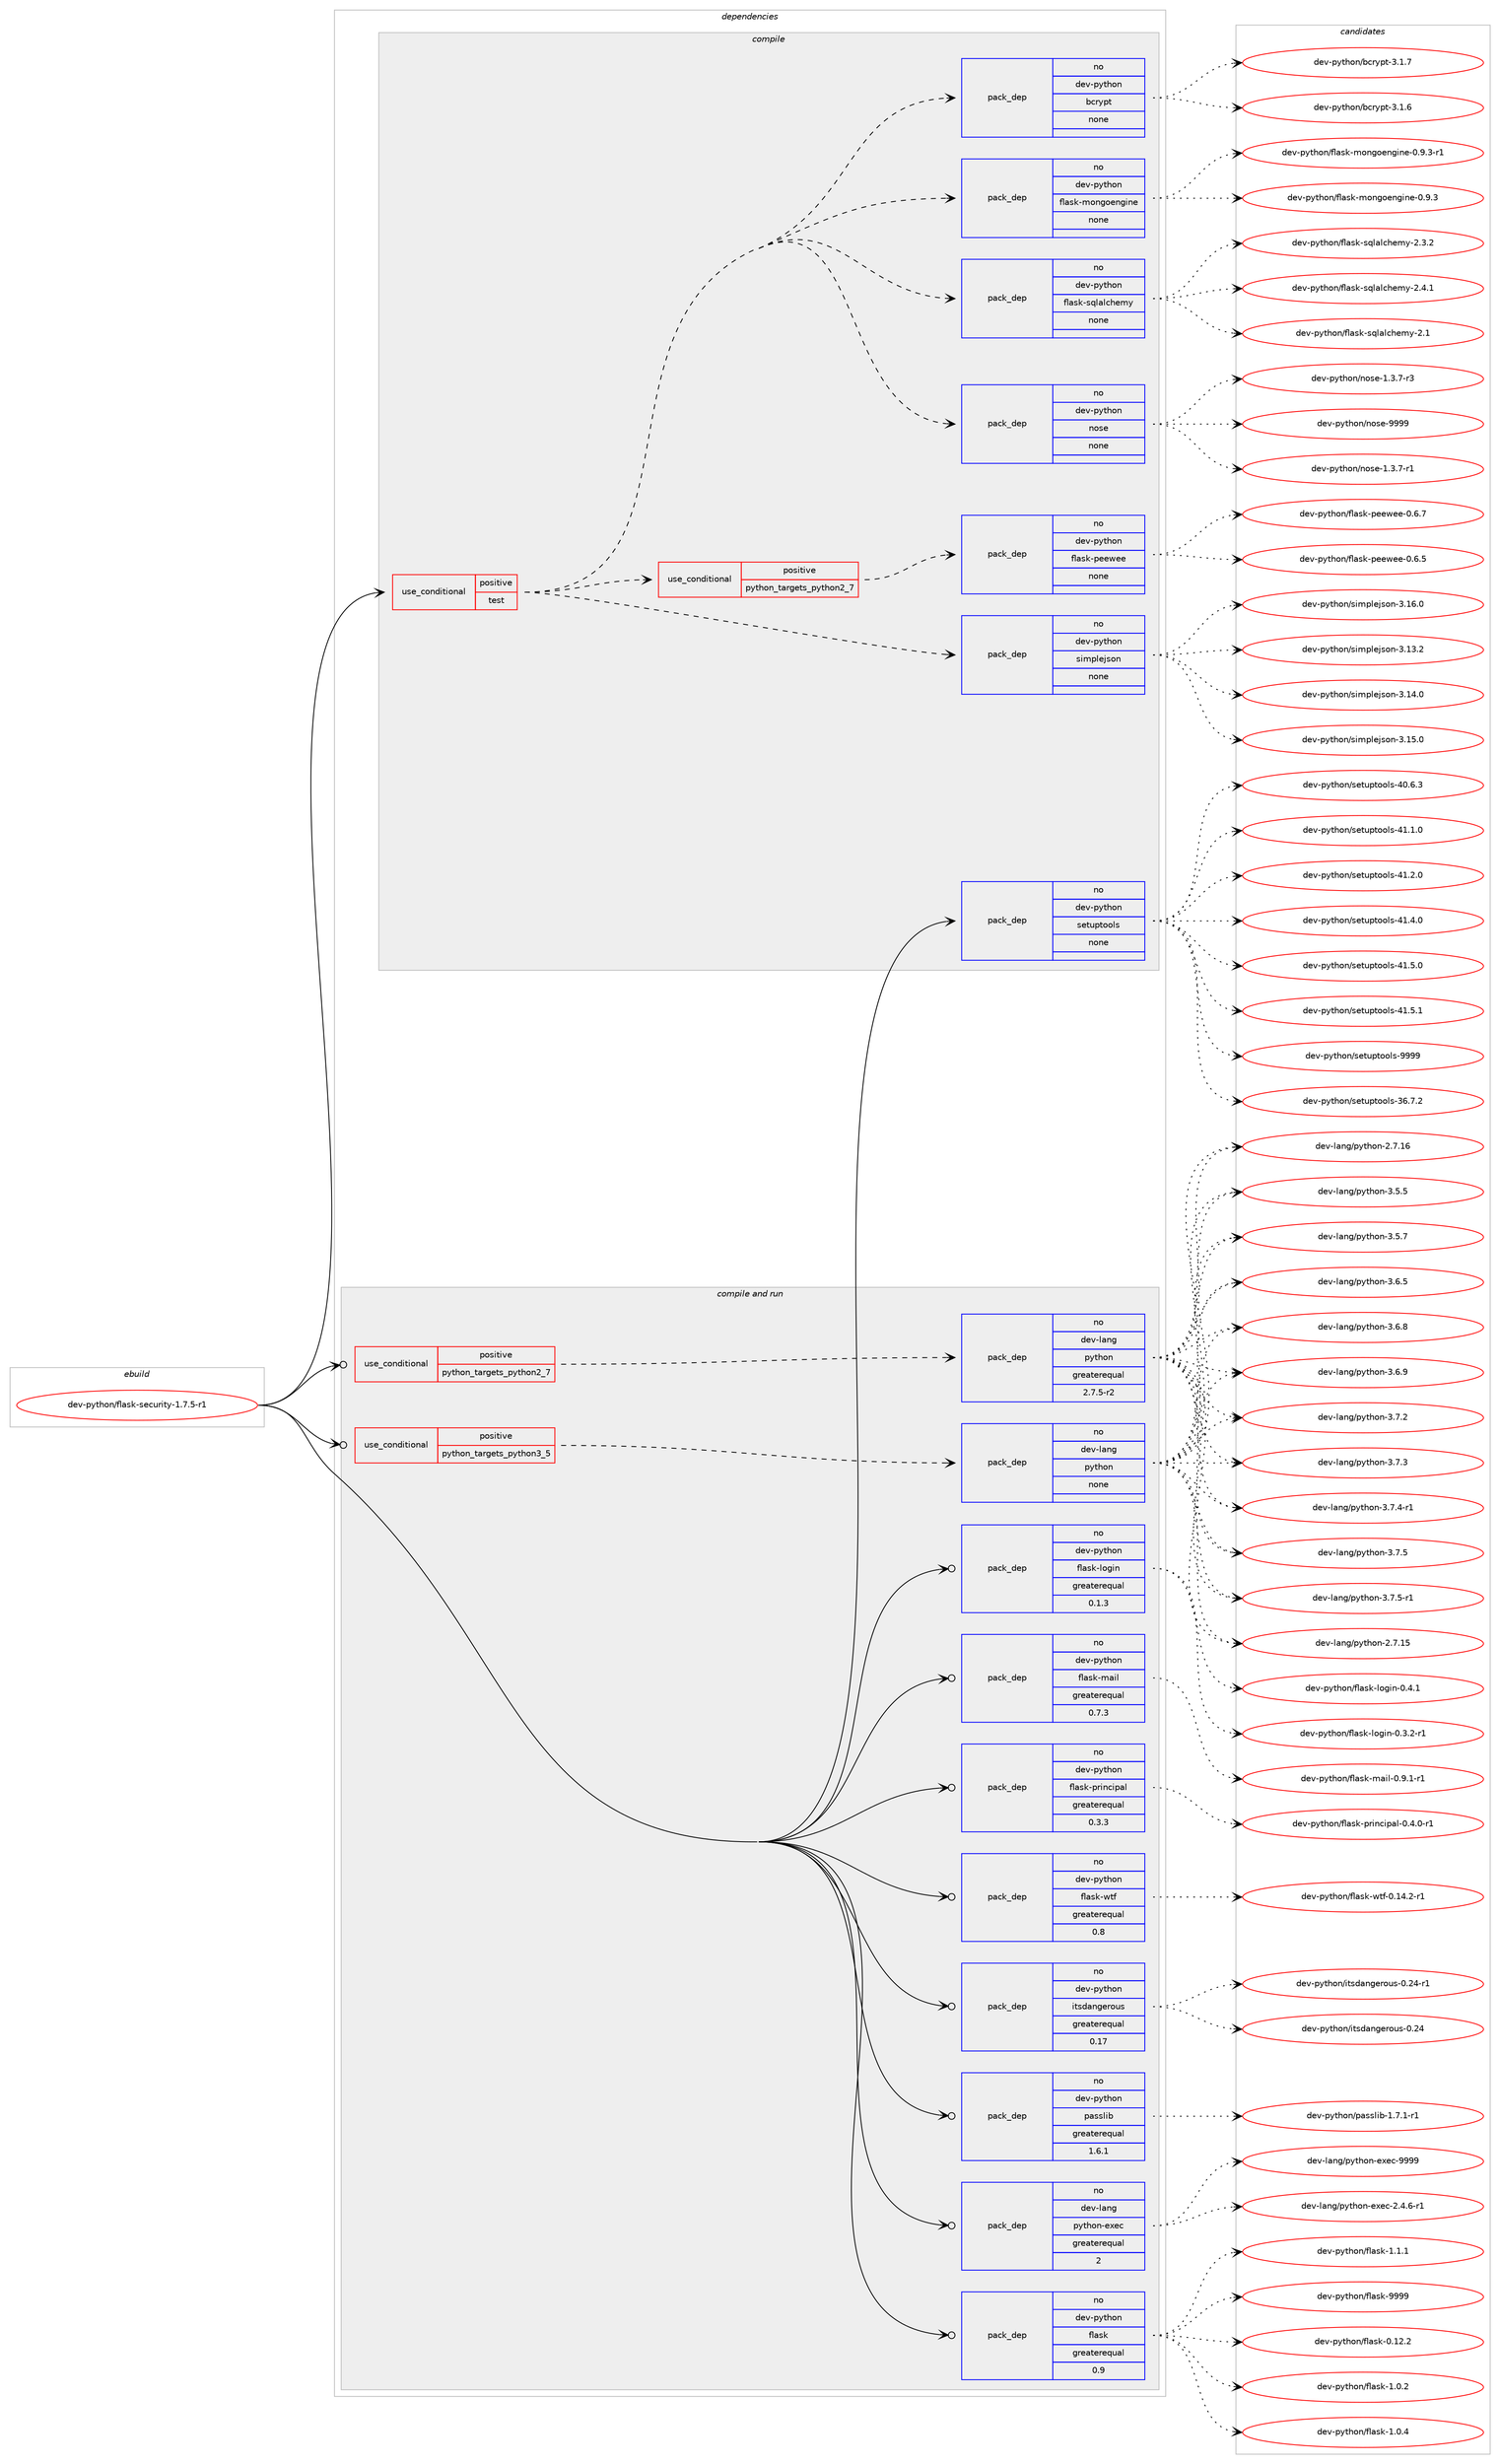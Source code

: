 digraph prolog {

# *************
# Graph options
# *************

newrank=true;
concentrate=true;
compound=true;
graph [rankdir=LR,fontname=Helvetica,fontsize=10,ranksep=1.5];#, ranksep=2.5, nodesep=0.2];
edge  [arrowhead=vee];
node  [fontname=Helvetica,fontsize=10];

# **********
# The ebuild
# **********

subgraph cluster_leftcol {
color=gray;
rank=same;
label=<<i>ebuild</i>>;
id [label="dev-python/flask-security-1.7.5-r1", color=red, width=4, href="../dev-python/flask-security-1.7.5-r1.svg"];
}

# ****************
# The dependencies
# ****************

subgraph cluster_midcol {
color=gray;
label=<<i>dependencies</i>>;
subgraph cluster_compile {
fillcolor="#eeeeee";
style=filled;
label=<<i>compile</i>>;
subgraph cond139611 {
dependency605387 [label=<<TABLE BORDER="0" CELLBORDER="1" CELLSPACING="0" CELLPADDING="4"><TR><TD ROWSPAN="3" CELLPADDING="10">use_conditional</TD></TR><TR><TD>positive</TD></TR><TR><TD>test</TD></TR></TABLE>>, shape=none, color=red];
subgraph pack453979 {
dependency605388 [label=<<TABLE BORDER="0" CELLBORDER="1" CELLSPACING="0" CELLPADDING="4" WIDTH="220"><TR><TD ROWSPAN="6" CELLPADDING="30">pack_dep</TD></TR><TR><TD WIDTH="110">no</TD></TR><TR><TD>dev-python</TD></TR><TR><TD>nose</TD></TR><TR><TD>none</TD></TR><TR><TD></TD></TR></TABLE>>, shape=none, color=blue];
}
dependency605387:e -> dependency605388:w [weight=20,style="dashed",arrowhead="vee"];
subgraph pack453980 {
dependency605389 [label=<<TABLE BORDER="0" CELLBORDER="1" CELLSPACING="0" CELLPADDING="4" WIDTH="220"><TR><TD ROWSPAN="6" CELLPADDING="30">pack_dep</TD></TR><TR><TD WIDTH="110">no</TD></TR><TR><TD>dev-python</TD></TR><TR><TD>flask-sqlalchemy</TD></TR><TR><TD>none</TD></TR><TR><TD></TD></TR></TABLE>>, shape=none, color=blue];
}
dependency605387:e -> dependency605389:w [weight=20,style="dashed",arrowhead="vee"];
subgraph pack453981 {
dependency605390 [label=<<TABLE BORDER="0" CELLBORDER="1" CELLSPACING="0" CELLPADDING="4" WIDTH="220"><TR><TD ROWSPAN="6" CELLPADDING="30">pack_dep</TD></TR><TR><TD WIDTH="110">no</TD></TR><TR><TD>dev-python</TD></TR><TR><TD>flask-mongoengine</TD></TR><TR><TD>none</TD></TR><TR><TD></TD></TR></TABLE>>, shape=none, color=blue];
}
dependency605387:e -> dependency605390:w [weight=20,style="dashed",arrowhead="vee"];
subgraph pack453982 {
dependency605391 [label=<<TABLE BORDER="0" CELLBORDER="1" CELLSPACING="0" CELLPADDING="4" WIDTH="220"><TR><TD ROWSPAN="6" CELLPADDING="30">pack_dep</TD></TR><TR><TD WIDTH="110">no</TD></TR><TR><TD>dev-python</TD></TR><TR><TD>bcrypt</TD></TR><TR><TD>none</TD></TR><TR><TD></TD></TR></TABLE>>, shape=none, color=blue];
}
dependency605387:e -> dependency605391:w [weight=20,style="dashed",arrowhead="vee"];
subgraph pack453983 {
dependency605392 [label=<<TABLE BORDER="0" CELLBORDER="1" CELLSPACING="0" CELLPADDING="4" WIDTH="220"><TR><TD ROWSPAN="6" CELLPADDING="30">pack_dep</TD></TR><TR><TD WIDTH="110">no</TD></TR><TR><TD>dev-python</TD></TR><TR><TD>simplejson</TD></TR><TR><TD>none</TD></TR><TR><TD></TD></TR></TABLE>>, shape=none, color=blue];
}
dependency605387:e -> dependency605392:w [weight=20,style="dashed",arrowhead="vee"];
subgraph cond139612 {
dependency605393 [label=<<TABLE BORDER="0" CELLBORDER="1" CELLSPACING="0" CELLPADDING="4"><TR><TD ROWSPAN="3" CELLPADDING="10">use_conditional</TD></TR><TR><TD>positive</TD></TR><TR><TD>python_targets_python2_7</TD></TR></TABLE>>, shape=none, color=red];
subgraph pack453984 {
dependency605394 [label=<<TABLE BORDER="0" CELLBORDER="1" CELLSPACING="0" CELLPADDING="4" WIDTH="220"><TR><TD ROWSPAN="6" CELLPADDING="30">pack_dep</TD></TR><TR><TD WIDTH="110">no</TD></TR><TR><TD>dev-python</TD></TR><TR><TD>flask-peewee</TD></TR><TR><TD>none</TD></TR><TR><TD></TD></TR></TABLE>>, shape=none, color=blue];
}
dependency605393:e -> dependency605394:w [weight=20,style="dashed",arrowhead="vee"];
}
dependency605387:e -> dependency605393:w [weight=20,style="dashed",arrowhead="vee"];
}
id:e -> dependency605387:w [weight=20,style="solid",arrowhead="vee"];
subgraph pack453985 {
dependency605395 [label=<<TABLE BORDER="0" CELLBORDER="1" CELLSPACING="0" CELLPADDING="4" WIDTH="220"><TR><TD ROWSPAN="6" CELLPADDING="30">pack_dep</TD></TR><TR><TD WIDTH="110">no</TD></TR><TR><TD>dev-python</TD></TR><TR><TD>setuptools</TD></TR><TR><TD>none</TD></TR><TR><TD></TD></TR></TABLE>>, shape=none, color=blue];
}
id:e -> dependency605395:w [weight=20,style="solid",arrowhead="vee"];
}
subgraph cluster_compileandrun {
fillcolor="#eeeeee";
style=filled;
label=<<i>compile and run</i>>;
subgraph cond139613 {
dependency605396 [label=<<TABLE BORDER="0" CELLBORDER="1" CELLSPACING="0" CELLPADDING="4"><TR><TD ROWSPAN="3" CELLPADDING="10">use_conditional</TD></TR><TR><TD>positive</TD></TR><TR><TD>python_targets_python2_7</TD></TR></TABLE>>, shape=none, color=red];
subgraph pack453986 {
dependency605397 [label=<<TABLE BORDER="0" CELLBORDER="1" CELLSPACING="0" CELLPADDING="4" WIDTH="220"><TR><TD ROWSPAN="6" CELLPADDING="30">pack_dep</TD></TR><TR><TD WIDTH="110">no</TD></TR><TR><TD>dev-lang</TD></TR><TR><TD>python</TD></TR><TR><TD>greaterequal</TD></TR><TR><TD>2.7.5-r2</TD></TR></TABLE>>, shape=none, color=blue];
}
dependency605396:e -> dependency605397:w [weight=20,style="dashed",arrowhead="vee"];
}
id:e -> dependency605396:w [weight=20,style="solid",arrowhead="odotvee"];
subgraph cond139614 {
dependency605398 [label=<<TABLE BORDER="0" CELLBORDER="1" CELLSPACING="0" CELLPADDING="4"><TR><TD ROWSPAN="3" CELLPADDING="10">use_conditional</TD></TR><TR><TD>positive</TD></TR><TR><TD>python_targets_python3_5</TD></TR></TABLE>>, shape=none, color=red];
subgraph pack453987 {
dependency605399 [label=<<TABLE BORDER="0" CELLBORDER="1" CELLSPACING="0" CELLPADDING="4" WIDTH="220"><TR><TD ROWSPAN="6" CELLPADDING="30">pack_dep</TD></TR><TR><TD WIDTH="110">no</TD></TR><TR><TD>dev-lang</TD></TR><TR><TD>python</TD></TR><TR><TD>none</TD></TR><TR><TD></TD></TR></TABLE>>, shape=none, color=blue];
}
dependency605398:e -> dependency605399:w [weight=20,style="dashed",arrowhead="vee"];
}
id:e -> dependency605398:w [weight=20,style="solid",arrowhead="odotvee"];
subgraph pack453988 {
dependency605400 [label=<<TABLE BORDER="0" CELLBORDER="1" CELLSPACING="0" CELLPADDING="4" WIDTH="220"><TR><TD ROWSPAN="6" CELLPADDING="30">pack_dep</TD></TR><TR><TD WIDTH="110">no</TD></TR><TR><TD>dev-lang</TD></TR><TR><TD>python-exec</TD></TR><TR><TD>greaterequal</TD></TR><TR><TD>2</TD></TR></TABLE>>, shape=none, color=blue];
}
id:e -> dependency605400:w [weight=20,style="solid",arrowhead="odotvee"];
subgraph pack453989 {
dependency605401 [label=<<TABLE BORDER="0" CELLBORDER="1" CELLSPACING="0" CELLPADDING="4" WIDTH="220"><TR><TD ROWSPAN="6" CELLPADDING="30">pack_dep</TD></TR><TR><TD WIDTH="110">no</TD></TR><TR><TD>dev-python</TD></TR><TR><TD>flask</TD></TR><TR><TD>greaterequal</TD></TR><TR><TD>0.9</TD></TR></TABLE>>, shape=none, color=blue];
}
id:e -> dependency605401:w [weight=20,style="solid",arrowhead="odotvee"];
subgraph pack453990 {
dependency605402 [label=<<TABLE BORDER="0" CELLBORDER="1" CELLSPACING="0" CELLPADDING="4" WIDTH="220"><TR><TD ROWSPAN="6" CELLPADDING="30">pack_dep</TD></TR><TR><TD WIDTH="110">no</TD></TR><TR><TD>dev-python</TD></TR><TR><TD>flask-login</TD></TR><TR><TD>greaterequal</TD></TR><TR><TD>0.1.3</TD></TR></TABLE>>, shape=none, color=blue];
}
id:e -> dependency605402:w [weight=20,style="solid",arrowhead="odotvee"];
subgraph pack453991 {
dependency605403 [label=<<TABLE BORDER="0" CELLBORDER="1" CELLSPACING="0" CELLPADDING="4" WIDTH="220"><TR><TD ROWSPAN="6" CELLPADDING="30">pack_dep</TD></TR><TR><TD WIDTH="110">no</TD></TR><TR><TD>dev-python</TD></TR><TR><TD>flask-mail</TD></TR><TR><TD>greaterequal</TD></TR><TR><TD>0.7.3</TD></TR></TABLE>>, shape=none, color=blue];
}
id:e -> dependency605403:w [weight=20,style="solid",arrowhead="odotvee"];
subgraph pack453992 {
dependency605404 [label=<<TABLE BORDER="0" CELLBORDER="1" CELLSPACING="0" CELLPADDING="4" WIDTH="220"><TR><TD ROWSPAN="6" CELLPADDING="30">pack_dep</TD></TR><TR><TD WIDTH="110">no</TD></TR><TR><TD>dev-python</TD></TR><TR><TD>flask-principal</TD></TR><TR><TD>greaterequal</TD></TR><TR><TD>0.3.3</TD></TR></TABLE>>, shape=none, color=blue];
}
id:e -> dependency605404:w [weight=20,style="solid",arrowhead="odotvee"];
subgraph pack453993 {
dependency605405 [label=<<TABLE BORDER="0" CELLBORDER="1" CELLSPACING="0" CELLPADDING="4" WIDTH="220"><TR><TD ROWSPAN="6" CELLPADDING="30">pack_dep</TD></TR><TR><TD WIDTH="110">no</TD></TR><TR><TD>dev-python</TD></TR><TR><TD>flask-wtf</TD></TR><TR><TD>greaterequal</TD></TR><TR><TD>0.8</TD></TR></TABLE>>, shape=none, color=blue];
}
id:e -> dependency605405:w [weight=20,style="solid",arrowhead="odotvee"];
subgraph pack453994 {
dependency605406 [label=<<TABLE BORDER="0" CELLBORDER="1" CELLSPACING="0" CELLPADDING="4" WIDTH="220"><TR><TD ROWSPAN="6" CELLPADDING="30">pack_dep</TD></TR><TR><TD WIDTH="110">no</TD></TR><TR><TD>dev-python</TD></TR><TR><TD>itsdangerous</TD></TR><TR><TD>greaterequal</TD></TR><TR><TD>0.17</TD></TR></TABLE>>, shape=none, color=blue];
}
id:e -> dependency605406:w [weight=20,style="solid",arrowhead="odotvee"];
subgraph pack453995 {
dependency605407 [label=<<TABLE BORDER="0" CELLBORDER="1" CELLSPACING="0" CELLPADDING="4" WIDTH="220"><TR><TD ROWSPAN="6" CELLPADDING="30">pack_dep</TD></TR><TR><TD WIDTH="110">no</TD></TR><TR><TD>dev-python</TD></TR><TR><TD>passlib</TD></TR><TR><TD>greaterequal</TD></TR><TR><TD>1.6.1</TD></TR></TABLE>>, shape=none, color=blue];
}
id:e -> dependency605407:w [weight=20,style="solid",arrowhead="odotvee"];
}
subgraph cluster_run {
fillcolor="#eeeeee";
style=filled;
label=<<i>run</i>>;
}
}

# **************
# The candidates
# **************

subgraph cluster_choices {
rank=same;
color=gray;
label=<<i>candidates</i>>;

subgraph choice453979 {
color=black;
nodesep=1;
choice10010111845112121116104111110471101111151014549465146554511449 [label="dev-python/nose-1.3.7-r1", color=red, width=4,href="../dev-python/nose-1.3.7-r1.svg"];
choice10010111845112121116104111110471101111151014549465146554511451 [label="dev-python/nose-1.3.7-r3", color=red, width=4,href="../dev-python/nose-1.3.7-r3.svg"];
choice10010111845112121116104111110471101111151014557575757 [label="dev-python/nose-9999", color=red, width=4,href="../dev-python/nose-9999.svg"];
dependency605388:e -> choice10010111845112121116104111110471101111151014549465146554511449:w [style=dotted,weight="100"];
dependency605388:e -> choice10010111845112121116104111110471101111151014549465146554511451:w [style=dotted,weight="100"];
dependency605388:e -> choice10010111845112121116104111110471101111151014557575757:w [style=dotted,weight="100"];
}
subgraph choice453980 {
color=black;
nodesep=1;
choice10010111845112121116104111110471021089711510745115113108971089910410110912145504649 [label="dev-python/flask-sqlalchemy-2.1", color=red, width=4,href="../dev-python/flask-sqlalchemy-2.1.svg"];
choice100101118451121211161041111104710210897115107451151131089710899104101109121455046514650 [label="dev-python/flask-sqlalchemy-2.3.2", color=red, width=4,href="../dev-python/flask-sqlalchemy-2.3.2.svg"];
choice100101118451121211161041111104710210897115107451151131089710899104101109121455046524649 [label="dev-python/flask-sqlalchemy-2.4.1", color=red, width=4,href="../dev-python/flask-sqlalchemy-2.4.1.svg"];
dependency605389:e -> choice10010111845112121116104111110471021089711510745115113108971089910410110912145504649:w [style=dotted,weight="100"];
dependency605389:e -> choice100101118451121211161041111104710210897115107451151131089710899104101109121455046514650:w [style=dotted,weight="100"];
dependency605389:e -> choice100101118451121211161041111104710210897115107451151131089710899104101109121455046524649:w [style=dotted,weight="100"];
}
subgraph choice453981 {
color=black;
nodesep=1;
choice10010111845112121116104111110471021089711510745109111110103111101110103105110101454846574651 [label="dev-python/flask-mongoengine-0.9.3", color=red, width=4,href="../dev-python/flask-mongoengine-0.9.3.svg"];
choice100101118451121211161041111104710210897115107451091111101031111011101031051101014548465746514511449 [label="dev-python/flask-mongoengine-0.9.3-r1", color=red, width=4,href="../dev-python/flask-mongoengine-0.9.3-r1.svg"];
dependency605390:e -> choice10010111845112121116104111110471021089711510745109111110103111101110103105110101454846574651:w [style=dotted,weight="100"];
dependency605390:e -> choice100101118451121211161041111104710210897115107451091111101031111011101031051101014548465746514511449:w [style=dotted,weight="100"];
}
subgraph choice453982 {
color=black;
nodesep=1;
choice10010111845112121116104111110479899114121112116455146494654 [label="dev-python/bcrypt-3.1.6", color=red, width=4,href="../dev-python/bcrypt-3.1.6.svg"];
choice10010111845112121116104111110479899114121112116455146494655 [label="dev-python/bcrypt-3.1.7", color=red, width=4,href="../dev-python/bcrypt-3.1.7.svg"];
dependency605391:e -> choice10010111845112121116104111110479899114121112116455146494654:w [style=dotted,weight="100"];
dependency605391:e -> choice10010111845112121116104111110479899114121112116455146494655:w [style=dotted,weight="100"];
}
subgraph choice453983 {
color=black;
nodesep=1;
choice100101118451121211161041111104711510510911210810110611511111045514649514650 [label="dev-python/simplejson-3.13.2", color=red, width=4,href="../dev-python/simplejson-3.13.2.svg"];
choice100101118451121211161041111104711510510911210810110611511111045514649524648 [label="dev-python/simplejson-3.14.0", color=red, width=4,href="../dev-python/simplejson-3.14.0.svg"];
choice100101118451121211161041111104711510510911210810110611511111045514649534648 [label="dev-python/simplejson-3.15.0", color=red, width=4,href="../dev-python/simplejson-3.15.0.svg"];
choice100101118451121211161041111104711510510911210810110611511111045514649544648 [label="dev-python/simplejson-3.16.0", color=red, width=4,href="../dev-python/simplejson-3.16.0.svg"];
dependency605392:e -> choice100101118451121211161041111104711510510911210810110611511111045514649514650:w [style=dotted,weight="100"];
dependency605392:e -> choice100101118451121211161041111104711510510911210810110611511111045514649524648:w [style=dotted,weight="100"];
dependency605392:e -> choice100101118451121211161041111104711510510911210810110611511111045514649534648:w [style=dotted,weight="100"];
dependency605392:e -> choice100101118451121211161041111104711510510911210810110611511111045514649544648:w [style=dotted,weight="100"];
}
subgraph choice453984 {
color=black;
nodesep=1;
choice10010111845112121116104111110471021089711510745112101101119101101454846544653 [label="dev-python/flask-peewee-0.6.5", color=red, width=4,href="../dev-python/flask-peewee-0.6.5.svg"];
choice10010111845112121116104111110471021089711510745112101101119101101454846544655 [label="dev-python/flask-peewee-0.6.7", color=red, width=4,href="../dev-python/flask-peewee-0.6.7.svg"];
dependency605394:e -> choice10010111845112121116104111110471021089711510745112101101119101101454846544653:w [style=dotted,weight="100"];
dependency605394:e -> choice10010111845112121116104111110471021089711510745112101101119101101454846544655:w [style=dotted,weight="100"];
}
subgraph choice453985 {
color=black;
nodesep=1;
choice100101118451121211161041111104711510111611711211611111110811545515446554650 [label="dev-python/setuptools-36.7.2", color=red, width=4,href="../dev-python/setuptools-36.7.2.svg"];
choice100101118451121211161041111104711510111611711211611111110811545524846544651 [label="dev-python/setuptools-40.6.3", color=red, width=4,href="../dev-python/setuptools-40.6.3.svg"];
choice100101118451121211161041111104711510111611711211611111110811545524946494648 [label="dev-python/setuptools-41.1.0", color=red, width=4,href="../dev-python/setuptools-41.1.0.svg"];
choice100101118451121211161041111104711510111611711211611111110811545524946504648 [label="dev-python/setuptools-41.2.0", color=red, width=4,href="../dev-python/setuptools-41.2.0.svg"];
choice100101118451121211161041111104711510111611711211611111110811545524946524648 [label="dev-python/setuptools-41.4.0", color=red, width=4,href="../dev-python/setuptools-41.4.0.svg"];
choice100101118451121211161041111104711510111611711211611111110811545524946534648 [label="dev-python/setuptools-41.5.0", color=red, width=4,href="../dev-python/setuptools-41.5.0.svg"];
choice100101118451121211161041111104711510111611711211611111110811545524946534649 [label="dev-python/setuptools-41.5.1", color=red, width=4,href="../dev-python/setuptools-41.5.1.svg"];
choice10010111845112121116104111110471151011161171121161111111081154557575757 [label="dev-python/setuptools-9999", color=red, width=4,href="../dev-python/setuptools-9999.svg"];
dependency605395:e -> choice100101118451121211161041111104711510111611711211611111110811545515446554650:w [style=dotted,weight="100"];
dependency605395:e -> choice100101118451121211161041111104711510111611711211611111110811545524846544651:w [style=dotted,weight="100"];
dependency605395:e -> choice100101118451121211161041111104711510111611711211611111110811545524946494648:w [style=dotted,weight="100"];
dependency605395:e -> choice100101118451121211161041111104711510111611711211611111110811545524946504648:w [style=dotted,weight="100"];
dependency605395:e -> choice100101118451121211161041111104711510111611711211611111110811545524946524648:w [style=dotted,weight="100"];
dependency605395:e -> choice100101118451121211161041111104711510111611711211611111110811545524946534648:w [style=dotted,weight="100"];
dependency605395:e -> choice100101118451121211161041111104711510111611711211611111110811545524946534649:w [style=dotted,weight="100"];
dependency605395:e -> choice10010111845112121116104111110471151011161171121161111111081154557575757:w [style=dotted,weight="100"];
}
subgraph choice453986 {
color=black;
nodesep=1;
choice10010111845108971101034711212111610411111045504655464953 [label="dev-lang/python-2.7.15", color=red, width=4,href="../dev-lang/python-2.7.15.svg"];
choice10010111845108971101034711212111610411111045504655464954 [label="dev-lang/python-2.7.16", color=red, width=4,href="../dev-lang/python-2.7.16.svg"];
choice100101118451089711010347112121116104111110455146534653 [label="dev-lang/python-3.5.5", color=red, width=4,href="../dev-lang/python-3.5.5.svg"];
choice100101118451089711010347112121116104111110455146534655 [label="dev-lang/python-3.5.7", color=red, width=4,href="../dev-lang/python-3.5.7.svg"];
choice100101118451089711010347112121116104111110455146544653 [label="dev-lang/python-3.6.5", color=red, width=4,href="../dev-lang/python-3.6.5.svg"];
choice100101118451089711010347112121116104111110455146544656 [label="dev-lang/python-3.6.8", color=red, width=4,href="../dev-lang/python-3.6.8.svg"];
choice100101118451089711010347112121116104111110455146544657 [label="dev-lang/python-3.6.9", color=red, width=4,href="../dev-lang/python-3.6.9.svg"];
choice100101118451089711010347112121116104111110455146554650 [label="dev-lang/python-3.7.2", color=red, width=4,href="../dev-lang/python-3.7.2.svg"];
choice100101118451089711010347112121116104111110455146554651 [label="dev-lang/python-3.7.3", color=red, width=4,href="../dev-lang/python-3.7.3.svg"];
choice1001011184510897110103471121211161041111104551465546524511449 [label="dev-lang/python-3.7.4-r1", color=red, width=4,href="../dev-lang/python-3.7.4-r1.svg"];
choice100101118451089711010347112121116104111110455146554653 [label="dev-lang/python-3.7.5", color=red, width=4,href="../dev-lang/python-3.7.5.svg"];
choice1001011184510897110103471121211161041111104551465546534511449 [label="dev-lang/python-3.7.5-r1", color=red, width=4,href="../dev-lang/python-3.7.5-r1.svg"];
dependency605397:e -> choice10010111845108971101034711212111610411111045504655464953:w [style=dotted,weight="100"];
dependency605397:e -> choice10010111845108971101034711212111610411111045504655464954:w [style=dotted,weight="100"];
dependency605397:e -> choice100101118451089711010347112121116104111110455146534653:w [style=dotted,weight="100"];
dependency605397:e -> choice100101118451089711010347112121116104111110455146534655:w [style=dotted,weight="100"];
dependency605397:e -> choice100101118451089711010347112121116104111110455146544653:w [style=dotted,weight="100"];
dependency605397:e -> choice100101118451089711010347112121116104111110455146544656:w [style=dotted,weight="100"];
dependency605397:e -> choice100101118451089711010347112121116104111110455146544657:w [style=dotted,weight="100"];
dependency605397:e -> choice100101118451089711010347112121116104111110455146554650:w [style=dotted,weight="100"];
dependency605397:e -> choice100101118451089711010347112121116104111110455146554651:w [style=dotted,weight="100"];
dependency605397:e -> choice1001011184510897110103471121211161041111104551465546524511449:w [style=dotted,weight="100"];
dependency605397:e -> choice100101118451089711010347112121116104111110455146554653:w [style=dotted,weight="100"];
dependency605397:e -> choice1001011184510897110103471121211161041111104551465546534511449:w [style=dotted,weight="100"];
}
subgraph choice453987 {
color=black;
nodesep=1;
choice10010111845108971101034711212111610411111045504655464953 [label="dev-lang/python-2.7.15", color=red, width=4,href="../dev-lang/python-2.7.15.svg"];
choice10010111845108971101034711212111610411111045504655464954 [label="dev-lang/python-2.7.16", color=red, width=4,href="../dev-lang/python-2.7.16.svg"];
choice100101118451089711010347112121116104111110455146534653 [label="dev-lang/python-3.5.5", color=red, width=4,href="../dev-lang/python-3.5.5.svg"];
choice100101118451089711010347112121116104111110455146534655 [label="dev-lang/python-3.5.7", color=red, width=4,href="../dev-lang/python-3.5.7.svg"];
choice100101118451089711010347112121116104111110455146544653 [label="dev-lang/python-3.6.5", color=red, width=4,href="../dev-lang/python-3.6.5.svg"];
choice100101118451089711010347112121116104111110455146544656 [label="dev-lang/python-3.6.8", color=red, width=4,href="../dev-lang/python-3.6.8.svg"];
choice100101118451089711010347112121116104111110455146544657 [label="dev-lang/python-3.6.9", color=red, width=4,href="../dev-lang/python-3.6.9.svg"];
choice100101118451089711010347112121116104111110455146554650 [label="dev-lang/python-3.7.2", color=red, width=4,href="../dev-lang/python-3.7.2.svg"];
choice100101118451089711010347112121116104111110455146554651 [label="dev-lang/python-3.7.3", color=red, width=4,href="../dev-lang/python-3.7.3.svg"];
choice1001011184510897110103471121211161041111104551465546524511449 [label="dev-lang/python-3.7.4-r1", color=red, width=4,href="../dev-lang/python-3.7.4-r1.svg"];
choice100101118451089711010347112121116104111110455146554653 [label="dev-lang/python-3.7.5", color=red, width=4,href="../dev-lang/python-3.7.5.svg"];
choice1001011184510897110103471121211161041111104551465546534511449 [label="dev-lang/python-3.7.5-r1", color=red, width=4,href="../dev-lang/python-3.7.5-r1.svg"];
dependency605399:e -> choice10010111845108971101034711212111610411111045504655464953:w [style=dotted,weight="100"];
dependency605399:e -> choice10010111845108971101034711212111610411111045504655464954:w [style=dotted,weight="100"];
dependency605399:e -> choice100101118451089711010347112121116104111110455146534653:w [style=dotted,weight="100"];
dependency605399:e -> choice100101118451089711010347112121116104111110455146534655:w [style=dotted,weight="100"];
dependency605399:e -> choice100101118451089711010347112121116104111110455146544653:w [style=dotted,weight="100"];
dependency605399:e -> choice100101118451089711010347112121116104111110455146544656:w [style=dotted,weight="100"];
dependency605399:e -> choice100101118451089711010347112121116104111110455146544657:w [style=dotted,weight="100"];
dependency605399:e -> choice100101118451089711010347112121116104111110455146554650:w [style=dotted,weight="100"];
dependency605399:e -> choice100101118451089711010347112121116104111110455146554651:w [style=dotted,weight="100"];
dependency605399:e -> choice1001011184510897110103471121211161041111104551465546524511449:w [style=dotted,weight="100"];
dependency605399:e -> choice100101118451089711010347112121116104111110455146554653:w [style=dotted,weight="100"];
dependency605399:e -> choice1001011184510897110103471121211161041111104551465546534511449:w [style=dotted,weight="100"];
}
subgraph choice453988 {
color=black;
nodesep=1;
choice10010111845108971101034711212111610411111045101120101994550465246544511449 [label="dev-lang/python-exec-2.4.6-r1", color=red, width=4,href="../dev-lang/python-exec-2.4.6-r1.svg"];
choice10010111845108971101034711212111610411111045101120101994557575757 [label="dev-lang/python-exec-9999", color=red, width=4,href="../dev-lang/python-exec-9999.svg"];
dependency605400:e -> choice10010111845108971101034711212111610411111045101120101994550465246544511449:w [style=dotted,weight="100"];
dependency605400:e -> choice10010111845108971101034711212111610411111045101120101994557575757:w [style=dotted,weight="100"];
}
subgraph choice453989 {
color=black;
nodesep=1;
choice10010111845112121116104111110471021089711510745484649504650 [label="dev-python/flask-0.12.2", color=red, width=4,href="../dev-python/flask-0.12.2.svg"];
choice100101118451121211161041111104710210897115107454946484650 [label="dev-python/flask-1.0.2", color=red, width=4,href="../dev-python/flask-1.0.2.svg"];
choice100101118451121211161041111104710210897115107454946484652 [label="dev-python/flask-1.0.4", color=red, width=4,href="../dev-python/flask-1.0.4.svg"];
choice100101118451121211161041111104710210897115107454946494649 [label="dev-python/flask-1.1.1", color=red, width=4,href="../dev-python/flask-1.1.1.svg"];
choice1001011184511212111610411111047102108971151074557575757 [label="dev-python/flask-9999", color=red, width=4,href="../dev-python/flask-9999.svg"];
dependency605401:e -> choice10010111845112121116104111110471021089711510745484649504650:w [style=dotted,weight="100"];
dependency605401:e -> choice100101118451121211161041111104710210897115107454946484650:w [style=dotted,weight="100"];
dependency605401:e -> choice100101118451121211161041111104710210897115107454946484652:w [style=dotted,weight="100"];
dependency605401:e -> choice100101118451121211161041111104710210897115107454946494649:w [style=dotted,weight="100"];
dependency605401:e -> choice1001011184511212111610411111047102108971151074557575757:w [style=dotted,weight="100"];
}
subgraph choice453990 {
color=black;
nodesep=1;
choice100101118451121211161041111104710210897115107451081111031051104548465146504511449 [label="dev-python/flask-login-0.3.2-r1", color=red, width=4,href="../dev-python/flask-login-0.3.2-r1.svg"];
choice10010111845112121116104111110471021089711510745108111103105110454846524649 [label="dev-python/flask-login-0.4.1", color=red, width=4,href="../dev-python/flask-login-0.4.1.svg"];
dependency605402:e -> choice100101118451121211161041111104710210897115107451081111031051104548465146504511449:w [style=dotted,weight="100"];
dependency605402:e -> choice10010111845112121116104111110471021089711510745108111103105110454846524649:w [style=dotted,weight="100"];
}
subgraph choice453991 {
color=black;
nodesep=1;
choice10010111845112121116104111110471021089711510745109971051084548465746494511449 [label="dev-python/flask-mail-0.9.1-r1", color=red, width=4,href="../dev-python/flask-mail-0.9.1-r1.svg"];
dependency605403:e -> choice10010111845112121116104111110471021089711510745109971051084548465746494511449:w [style=dotted,weight="100"];
}
subgraph choice453992 {
color=black;
nodesep=1;
choice1001011184511212111610411111047102108971151074511211410511099105112971084548465246484511449 [label="dev-python/flask-principal-0.4.0-r1", color=red, width=4,href="../dev-python/flask-principal-0.4.0-r1.svg"];
dependency605404:e -> choice1001011184511212111610411111047102108971151074511211410511099105112971084548465246484511449:w [style=dotted,weight="100"];
}
subgraph choice453993 {
color=black;
nodesep=1;
choice10010111845112121116104111110471021089711510745119116102454846495246504511449 [label="dev-python/flask-wtf-0.14.2-r1", color=red, width=4,href="../dev-python/flask-wtf-0.14.2-r1.svg"];
dependency605405:e -> choice10010111845112121116104111110471021089711510745119116102454846495246504511449:w [style=dotted,weight="100"];
}
subgraph choice453994 {
color=black;
nodesep=1;
choice1001011184511212111610411111047105116115100971101031011141111171154548465052 [label="dev-python/itsdangerous-0.24", color=red, width=4,href="../dev-python/itsdangerous-0.24.svg"];
choice10010111845112121116104111110471051161151009711010310111411111711545484650524511449 [label="dev-python/itsdangerous-0.24-r1", color=red, width=4,href="../dev-python/itsdangerous-0.24-r1.svg"];
dependency605406:e -> choice1001011184511212111610411111047105116115100971101031011141111171154548465052:w [style=dotted,weight="100"];
dependency605406:e -> choice10010111845112121116104111110471051161151009711010310111411111711545484650524511449:w [style=dotted,weight="100"];
}
subgraph choice453995 {
color=black;
nodesep=1;
choice100101118451121211161041111104711297115115108105984549465546494511449 [label="dev-python/passlib-1.7.1-r1", color=red, width=4,href="../dev-python/passlib-1.7.1-r1.svg"];
dependency605407:e -> choice100101118451121211161041111104711297115115108105984549465546494511449:w [style=dotted,weight="100"];
}
}

}
